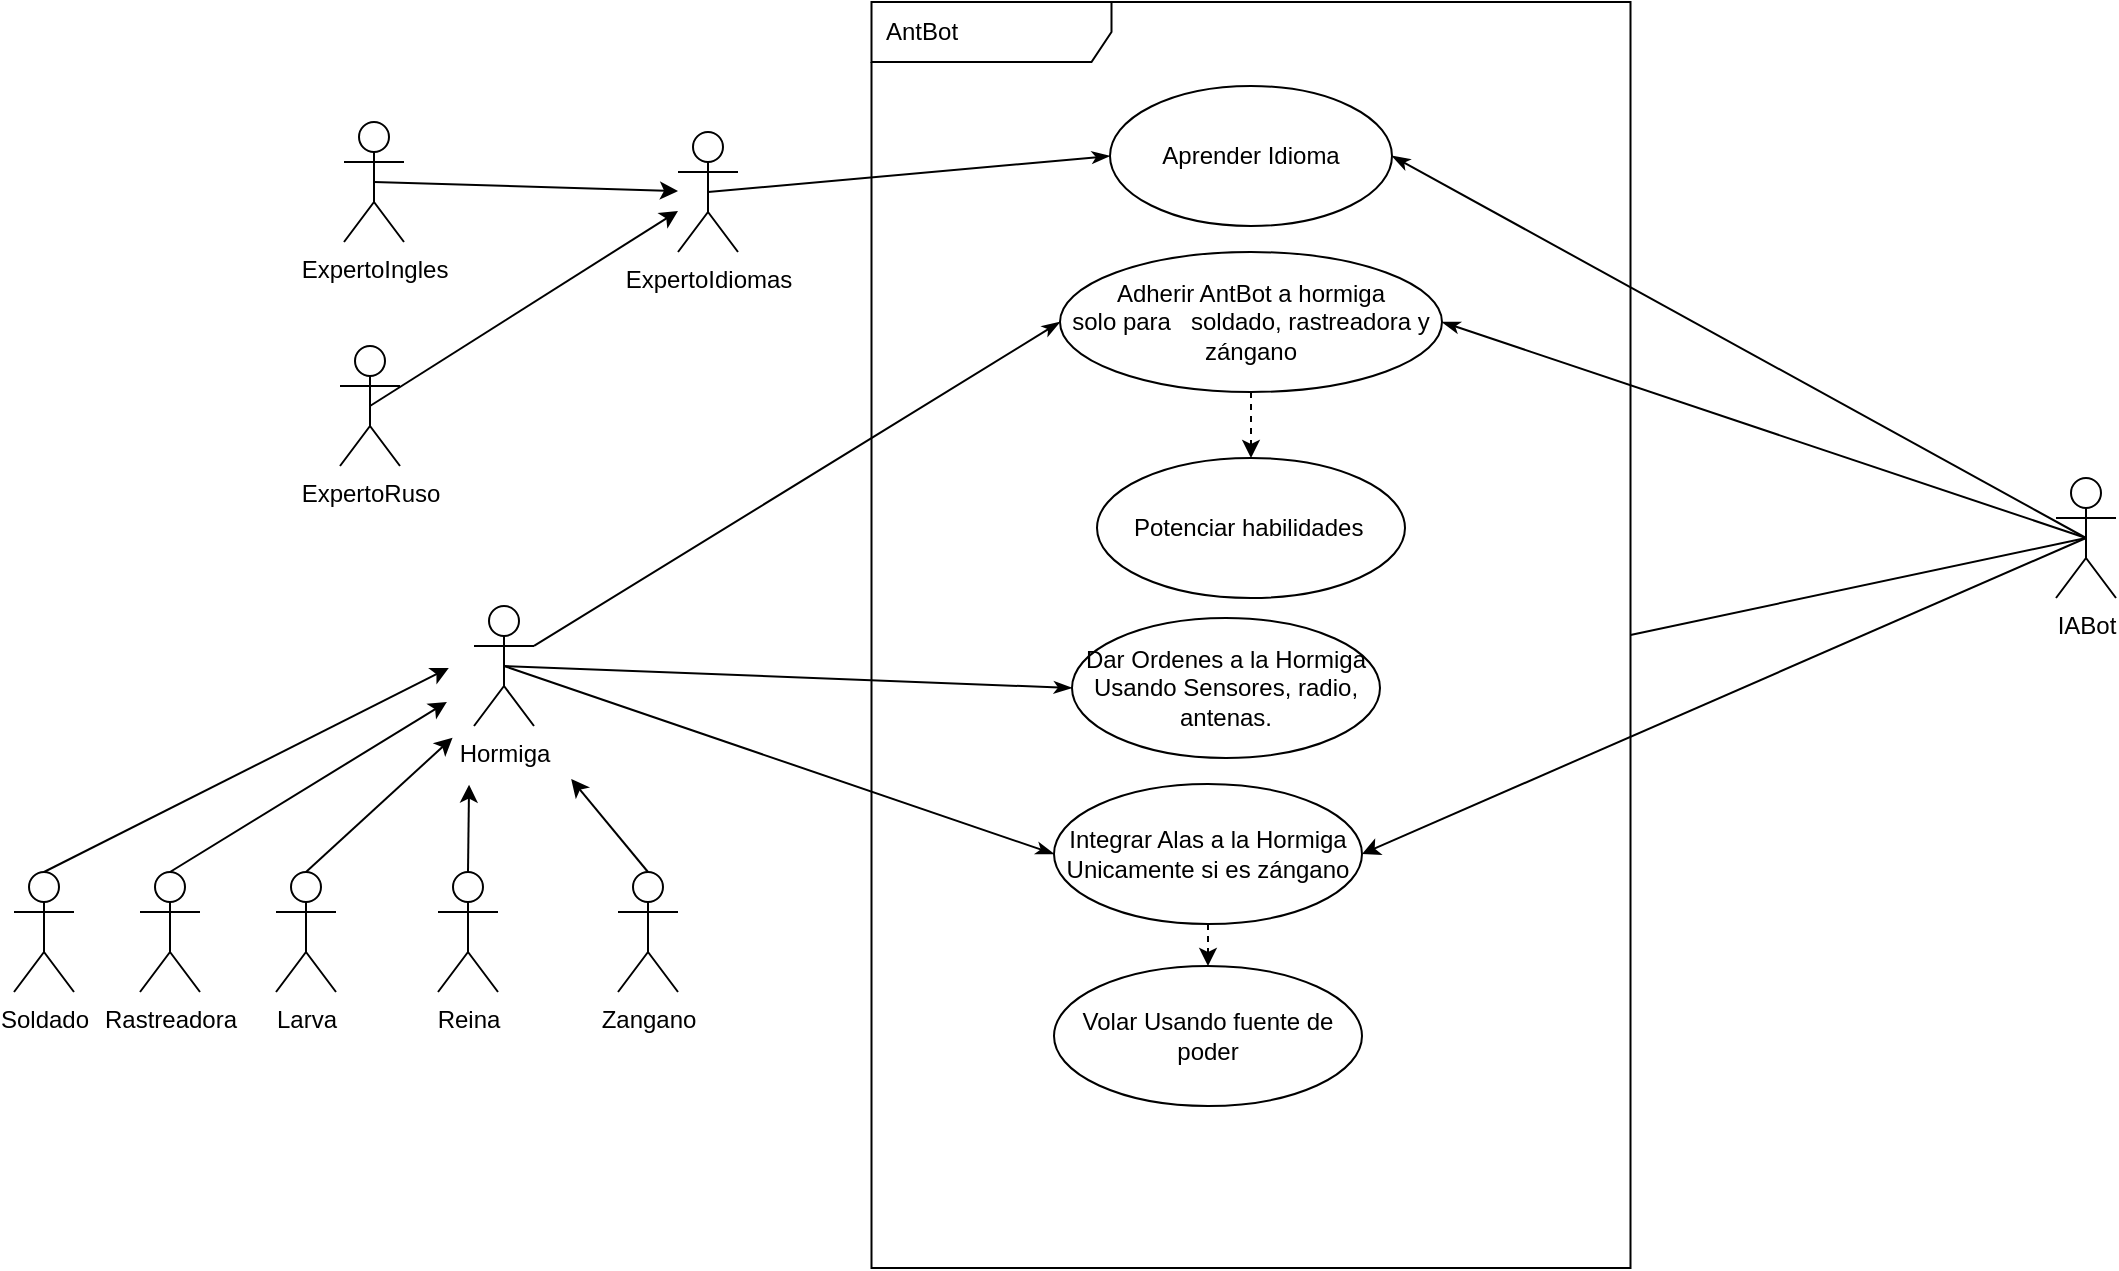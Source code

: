 <mxfile>
    <diagram id="GHhtEKCVDciNO0D--I98" name="Page-1">
        <mxGraphModel dx="1435" dy="662" grid="0" gridSize="10" guides="1" tooltips="1" connect="1" arrows="1" fold="1" page="0" pageScale="1" pageWidth="850" pageHeight="1100" math="0" shadow="0">
            <root>
                <mxCell id="0"/>
                <mxCell id="1" parent="0"/>
                <mxCell id="2" style="edgeStyle=none;html=1;exitX=1;exitY=0.333;exitDx=0;exitDy=0;exitPerimeter=0;entryX=0;entryY=0.5;entryDx=0;entryDy=0;endArrow=classicThin;endFill=1;" edge="1" parent="1" source="5" target="21">
                    <mxGeometry relative="1" as="geometry"/>
                </mxCell>
                <mxCell id="3" style="edgeStyle=none;html=1;exitX=0.5;exitY=0.5;exitDx=0;exitDy=0;exitPerimeter=0;entryX=0;entryY=0.5;entryDx=0;entryDy=0;endArrow=classicThin;endFill=1;" edge="1" parent="1" source="5" target="24">
                    <mxGeometry relative="1" as="geometry"/>
                </mxCell>
                <mxCell id="4" style="edgeStyle=none;html=1;exitX=0.5;exitY=0.5;exitDx=0;exitDy=0;exitPerimeter=0;entryX=0;entryY=0.5;entryDx=0;entryDy=0;endArrow=classicThin;endFill=1;" edge="1" parent="1" source="5" target="25">
                    <mxGeometry relative="1" as="geometry"/>
                </mxCell>
                <mxCell id="5" value="Hormiga" style="shape=umlActor;verticalLabelPosition=bottom;verticalAlign=top;html=1;" vertex="1" parent="1">
                    <mxGeometry x="-12" y="327" width="30" height="60" as="geometry"/>
                </mxCell>
                <mxCell id="6" style="edgeStyle=none;html=1;exitX=0.5;exitY=0.5;exitDx=0;exitDy=0;exitPerimeter=0;" edge="1" parent="1" source="7" target="9">
                    <mxGeometry relative="1" as="geometry"/>
                </mxCell>
                <mxCell id="7" value="ExpertoIngles" style="shape=umlActor;verticalLabelPosition=bottom;verticalAlign=top;html=1;" vertex="1" parent="1">
                    <mxGeometry x="-77" y="85" width="30" height="60" as="geometry"/>
                </mxCell>
                <mxCell id="8" style="edgeStyle=none;html=1;exitX=0.5;exitY=0.5;exitDx=0;exitDy=0;exitPerimeter=0;entryX=0;entryY=0.5;entryDx=0;entryDy=0;endArrow=classicThin;endFill=1;" edge="1" parent="1" source="9" target="19">
                    <mxGeometry relative="1" as="geometry"/>
                </mxCell>
                <mxCell id="9" value="ExpertoIdiomas" style="shape=umlActor;verticalLabelPosition=bottom;verticalAlign=top;html=1;" vertex="1" parent="1">
                    <mxGeometry x="90" y="90" width="30" height="60" as="geometry"/>
                </mxCell>
                <mxCell id="10" style="edgeStyle=none;html=1;exitX=0.5;exitY=0.5;exitDx=0;exitDy=0;exitPerimeter=0;" edge="1" parent="1" source="11" target="9">
                    <mxGeometry relative="1" as="geometry"/>
                </mxCell>
                <mxCell id="11" value="ExpertoRuso" style="shape=umlActor;verticalLabelPosition=bottom;verticalAlign=top;html=1;" vertex="1" parent="1">
                    <mxGeometry x="-79" y="197" width="30" height="60" as="geometry"/>
                </mxCell>
                <mxCell id="14" style="edgeStyle=none;html=1;exitX=0.5;exitY=0.5;exitDx=0;exitDy=0;exitPerimeter=0;entryX=1;entryY=0.5;entryDx=0;entryDy=0;endArrow=classicThin;endFill=1;" edge="1" parent="1" source="18" target="19">
                    <mxGeometry relative="1" as="geometry"/>
                </mxCell>
                <mxCell id="15" style="edgeStyle=none;html=1;exitX=0.5;exitY=0.5;exitDx=0;exitDy=0;exitPerimeter=0;entryX=1;entryY=0.5;entryDx=0;entryDy=0;endArrow=classicThin;endFill=1;" edge="1" parent="1" source="18" target="21">
                    <mxGeometry relative="1" as="geometry"/>
                </mxCell>
                <mxCell id="17" style="edgeStyle=none;html=1;exitX=0.5;exitY=0.5;exitDx=0;exitDy=0;exitPerimeter=0;entryX=1;entryY=0.5;entryDx=0;entryDy=0;endArrow=classicThin;endFill=1;startArrow=none;" edge="1" parent="1" source="29" target="24">
                    <mxGeometry relative="1" as="geometry"/>
                </mxCell>
                <mxCell id="57" style="edgeStyle=none;html=1;exitX=0.5;exitY=0.5;exitDx=0;exitDy=0;exitPerimeter=0;entryX=1;entryY=0.5;entryDx=0;entryDy=0;" edge="1" parent="1" source="18" target="25">
                    <mxGeometry relative="1" as="geometry"/>
                </mxCell>
                <mxCell id="18" value="IABot" style="shape=umlActor;verticalLabelPosition=bottom;verticalAlign=top;html=1;" vertex="1" parent="1">
                    <mxGeometry x="779" y="263" width="30" height="60" as="geometry"/>
                </mxCell>
                <mxCell id="19" value="Aprender Idioma" style="ellipse;whiteSpace=wrap;html=1;" vertex="1" parent="1">
                    <mxGeometry x="306" y="67" width="141" height="70" as="geometry"/>
                </mxCell>
                <mxCell id="59" style="edgeStyle=none;html=1;exitX=0.5;exitY=1;exitDx=0;exitDy=0;entryX=0.5;entryY=0;entryDx=0;entryDy=0;dashed=1;" edge="1" parent="1" source="21" target="54">
                    <mxGeometry relative="1" as="geometry"/>
                </mxCell>
                <mxCell id="21" value="Adherir AntBot a hormiga&lt;br&gt;solo para&amp;nbsp;&amp;nbsp; soldado, rastreadora y zángano" style="ellipse;whiteSpace=wrap;html=1;" vertex="1" parent="1">
                    <mxGeometry x="281" y="150" width="191" height="70" as="geometry"/>
                </mxCell>
                <mxCell id="24" value="Dar Ordenes a la Hormiga Usando Sensores, radio, antenas." style="ellipse;whiteSpace=wrap;html=1;" vertex="1" parent="1">
                    <mxGeometry x="287" y="333" width="154" height="70" as="geometry"/>
                </mxCell>
                <mxCell id="60" style="edgeStyle=none;html=1;exitX=0.5;exitY=1;exitDx=0;exitDy=0;entryX=0.5;entryY=0;entryDx=0;entryDy=0;dashed=1;" edge="1" parent="1" source="25" target="58">
                    <mxGeometry relative="1" as="geometry"/>
                </mxCell>
                <mxCell id="25" value="Integrar Alas a la Hormiga Unicamente si es zángano" style="ellipse;whiteSpace=wrap;html=1;" vertex="1" parent="1">
                    <mxGeometry x="278" y="416" width="154" height="70" as="geometry"/>
                </mxCell>
                <mxCell id="49" style="edgeStyle=none;html=1;exitX=0.5;exitY=0;exitDx=0;exitDy=0;exitPerimeter=0;" edge="1" parent="1" source="30">
                    <mxGeometry relative="1" as="geometry">
                        <mxPoint x="-24.588" y="358.0" as="targetPoint"/>
                    </mxGeometry>
                </mxCell>
                <mxCell id="30" value="Soldado" style="shape=umlActor;verticalLabelPosition=bottom;verticalAlign=top;html=1;" vertex="1" parent="1">
                    <mxGeometry x="-242" y="460" width="30" height="60" as="geometry"/>
                </mxCell>
                <mxCell id="53" style="edgeStyle=none;html=1;exitX=0.5;exitY=0;exitDx=0;exitDy=0;exitPerimeter=0;" edge="1" parent="1" source="31">
                    <mxGeometry relative="1" as="geometry">
                        <mxPoint x="36.588" y="413.529" as="targetPoint"/>
                    </mxGeometry>
                </mxCell>
                <mxCell id="31" value="Zangano" style="shape=umlActor;verticalLabelPosition=bottom;verticalAlign=top;html=1;" vertex="1" parent="1">
                    <mxGeometry x="60" y="460" width="30" height="60" as="geometry"/>
                </mxCell>
                <mxCell id="50" style="edgeStyle=none;html=1;exitX=0.5;exitY=0;exitDx=0;exitDy=0;exitPerimeter=0;" edge="1" parent="1" source="32">
                    <mxGeometry relative="1" as="geometry">
                        <mxPoint x="-25.529" y="374.941" as="targetPoint"/>
                    </mxGeometry>
                </mxCell>
                <mxCell id="32" value="Rastreadora" style="shape=umlActor;verticalLabelPosition=bottom;verticalAlign=top;html=1;" vertex="1" parent="1">
                    <mxGeometry x="-179" y="460" width="30" height="60" as="geometry"/>
                </mxCell>
                <mxCell id="51" style="edgeStyle=none;html=1;exitX=0.5;exitY=0;exitDx=0;exitDy=0;exitPerimeter=0;" edge="1" parent="1" source="35">
                    <mxGeometry relative="1" as="geometry">
                        <mxPoint x="-22.706" y="392.824" as="targetPoint"/>
                    </mxGeometry>
                </mxCell>
                <mxCell id="35" value="Larva" style="shape=umlActor;verticalLabelPosition=bottom;verticalAlign=top;html=1;" vertex="1" parent="1">
                    <mxGeometry x="-111" y="460" width="30" height="60" as="geometry"/>
                </mxCell>
                <mxCell id="52" style="edgeStyle=none;html=1;exitX=0.5;exitY=0;exitDx=0;exitDy=0;exitPerimeter=0;" edge="1" parent="1" source="36">
                    <mxGeometry relative="1" as="geometry">
                        <mxPoint x="-14.471" y="416.353" as="targetPoint"/>
                    </mxGeometry>
                </mxCell>
                <mxCell id="36" value="Reina" style="shape=umlActor;verticalLabelPosition=bottom;verticalAlign=top;html=1;" vertex="1" parent="1">
                    <mxGeometry x="-30" y="460" width="30" height="60" as="geometry"/>
                </mxCell>
                <mxCell id="54" value="Potenciar habilidades&amp;nbsp;" style="ellipse;whiteSpace=wrap;html=1;" vertex="1" parent="1">
                    <mxGeometry x="299.5" y="253" width="154" height="70" as="geometry"/>
                </mxCell>
                <mxCell id="58" value="Volar Usando fuente de poder" style="ellipse;whiteSpace=wrap;html=1;" vertex="1" parent="1">
                    <mxGeometry x="278" y="507" width="154" height="70" as="geometry"/>
                </mxCell>
                <mxCell id="61" value="" style="edgeStyle=none;html=1;exitX=0.5;exitY=0.5;exitDx=0;exitDy=0;exitPerimeter=0;entryX=1;entryY=0.5;entryDx=0;entryDy=0;endArrow=none;endFill=1;" edge="1" parent="1" source="18" target="29">
                    <mxGeometry relative="1" as="geometry">
                        <mxPoint x="794" y="293" as="sourcePoint"/>
                        <mxPoint x="441.0" y="368" as="targetPoint"/>
                    </mxGeometry>
                </mxCell>
                <mxCell id="29" value="AntBot" style="shape=umlFrame;whiteSpace=wrap;html=1;width=120;height=30;boundedLbl=1;verticalAlign=middle;align=left;spacingLeft=5;" vertex="1" parent="1">
                    <mxGeometry x="186.75" y="25" width="379.5" height="633" as="geometry"/>
                </mxCell>
            </root>
        </mxGraphModel>
    </diagram>
</mxfile>